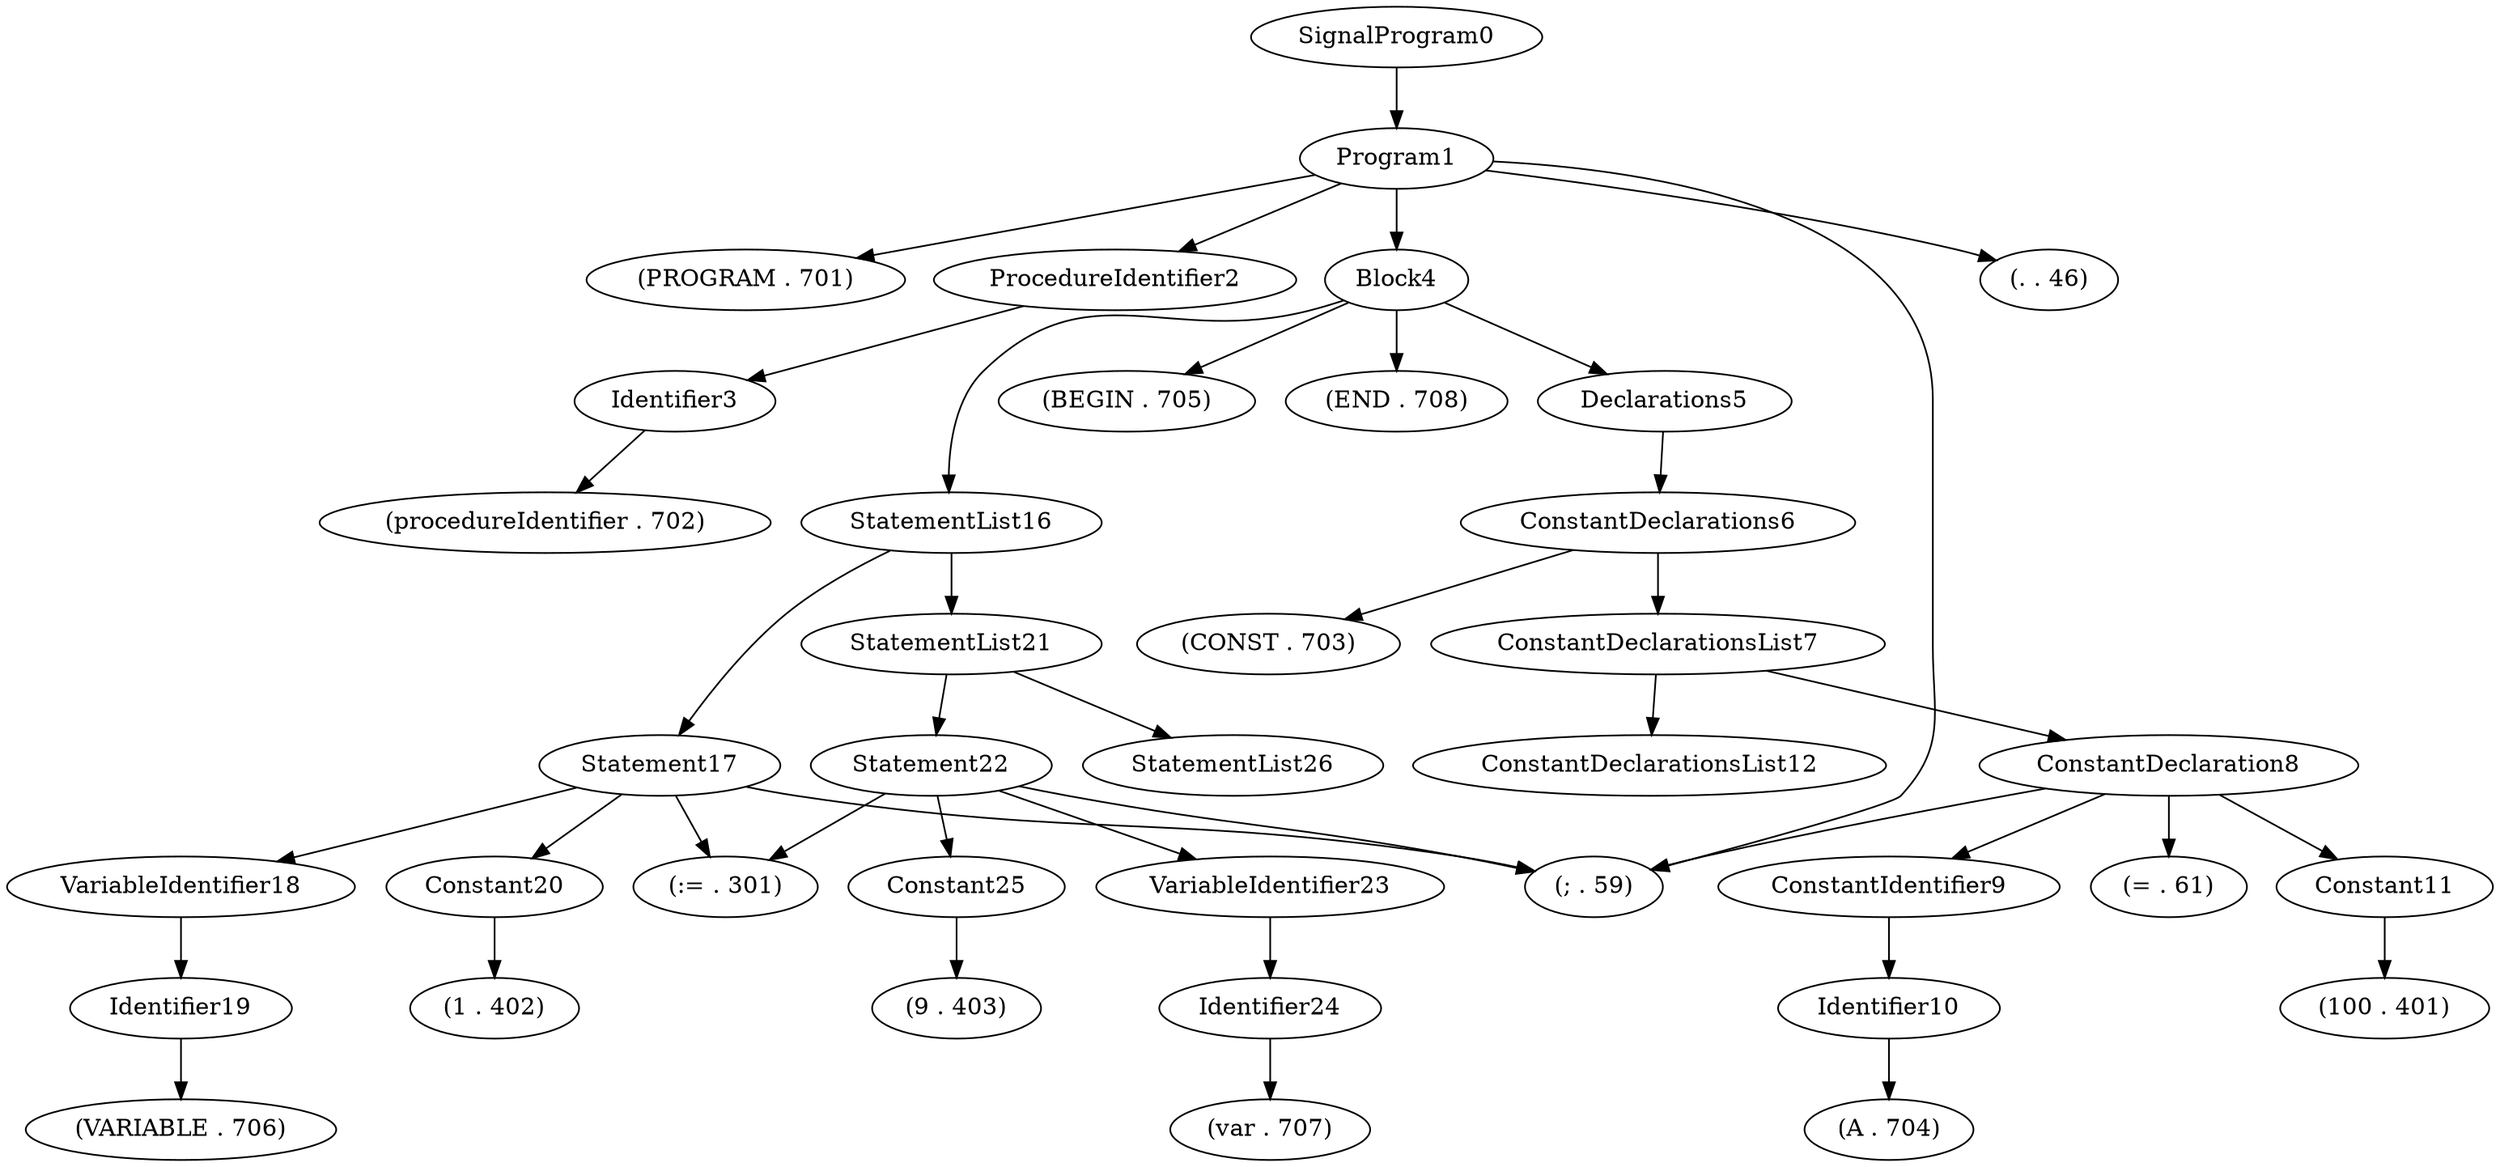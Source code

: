 digraph g {
"SignalProgram0"->"Program1";
"Program1"->"(PROGRAM . 701)";
"Program1"->"ProcedureIdentifier2";
"ProcedureIdentifier2"->"Identifier3";
"Identifier3"->"(procedureIdentifier . 702)";
"Program1"->"(; . 59)";
"Program1"->"Block4";
"Block4"->"Declarations5";
"Declarations5"->"ConstantDeclarations6";
"ConstantDeclarations6"->"(CONST . 703)";
"ConstantDeclarations6"->"ConstantDeclarationsList7";
"ConstantDeclarationsList7"->"ConstantDeclaration8";
"ConstantDeclaration8"->"ConstantIdentifier9";
"ConstantIdentifier9"->"Identifier10";
"Identifier10"->"(A . 704)";
"ConstantDeclaration8"->"(= . 61)";
"ConstantDeclaration8"->"Constant11";
"Constant11"->"(100 . 401)";
"ConstantDeclaration8"->"(; . 59)";
"ConstantDeclarationsList7"->"ConstantDeclarationsList12";
"Block4"->"(BEGIN . 705)";
"Block4"->"StatementList16";
"StatementList16"->"Statement17";
"Statement17"->"VariableIdentifier18";
"VariableIdentifier18"->"Identifier19";
"Identifier19"->"(VARIABLE . 706)";
"Statement17"->"(:= . 301)";
"Statement17"->"Constant20";
"Constant20"->"(1 . 402)";
"Statement17"->"(; . 59)";
"StatementList16"->"StatementList21";
"StatementList21"->"Statement22";
"Statement22"->"VariableIdentifier23";
"VariableIdentifier23"->"Identifier24";
"Identifier24"->"(var . 707)";
"Statement22"->"(:= . 301)";
"Statement22"->"Constant25";
"Constant25"->"(9 . 403)";
"Statement22"->"(; . 59)";
"StatementList21"->"StatementList26";
"Block4"->"(END . 708)";
"Program1"->"(. . 46)";
}

